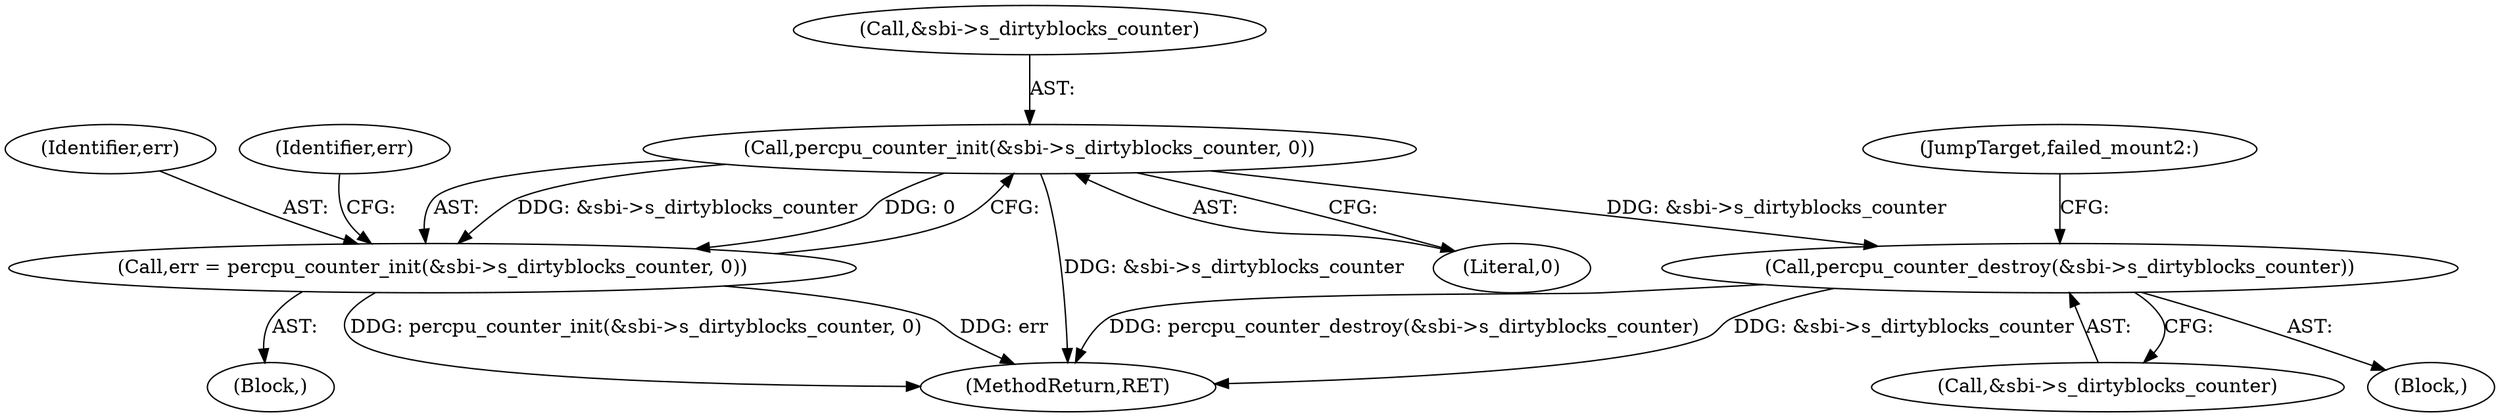 digraph "0_linux_744692dc059845b2a3022119871846e74d4f6e11_16@pointer" {
"1001345" [label="(Call,percpu_counter_init(&sbi->s_dirtyblocks_counter, 0))"];
"1001343" [label="(Call,err = percpu_counter_init(&sbi->s_dirtyblocks_counter, 0))"];
"1002059" [label="(Call,percpu_counter_destroy(&sbi->s_dirtyblocks_counter))"];
"1001343" [label="(Call,err = percpu_counter_init(&sbi->s_dirtyblocks_counter, 0))"];
"1001346" [label="(Call,&sbi->s_dirtyblocks_counter)"];
"1001350" [label="(Literal,0)"];
"1002064" [label="(JumpTarget,failed_mount2:)"];
"1002060" [label="(Call,&sbi->s_dirtyblocks_counter)"];
"1000120" [label="(Block,)"];
"1001344" [label="(Identifier,err)"];
"1001352" [label="(Identifier,err)"];
"1001342" [label="(Block,)"];
"1002059" [label="(Call,percpu_counter_destroy(&sbi->s_dirtyblocks_counter))"];
"1002129" [label="(MethodReturn,RET)"];
"1001345" [label="(Call,percpu_counter_init(&sbi->s_dirtyblocks_counter, 0))"];
"1001345" -> "1001343"  [label="AST: "];
"1001345" -> "1001350"  [label="CFG: "];
"1001346" -> "1001345"  [label="AST: "];
"1001350" -> "1001345"  [label="AST: "];
"1001343" -> "1001345"  [label="CFG: "];
"1001345" -> "1002129"  [label="DDG: &sbi->s_dirtyblocks_counter"];
"1001345" -> "1001343"  [label="DDG: &sbi->s_dirtyblocks_counter"];
"1001345" -> "1001343"  [label="DDG: 0"];
"1001345" -> "1002059"  [label="DDG: &sbi->s_dirtyblocks_counter"];
"1001343" -> "1001342"  [label="AST: "];
"1001344" -> "1001343"  [label="AST: "];
"1001352" -> "1001343"  [label="CFG: "];
"1001343" -> "1002129"  [label="DDG: err"];
"1001343" -> "1002129"  [label="DDG: percpu_counter_init(&sbi->s_dirtyblocks_counter, 0)"];
"1002059" -> "1000120"  [label="AST: "];
"1002059" -> "1002060"  [label="CFG: "];
"1002060" -> "1002059"  [label="AST: "];
"1002064" -> "1002059"  [label="CFG: "];
"1002059" -> "1002129"  [label="DDG: &sbi->s_dirtyblocks_counter"];
"1002059" -> "1002129"  [label="DDG: percpu_counter_destroy(&sbi->s_dirtyblocks_counter)"];
}
